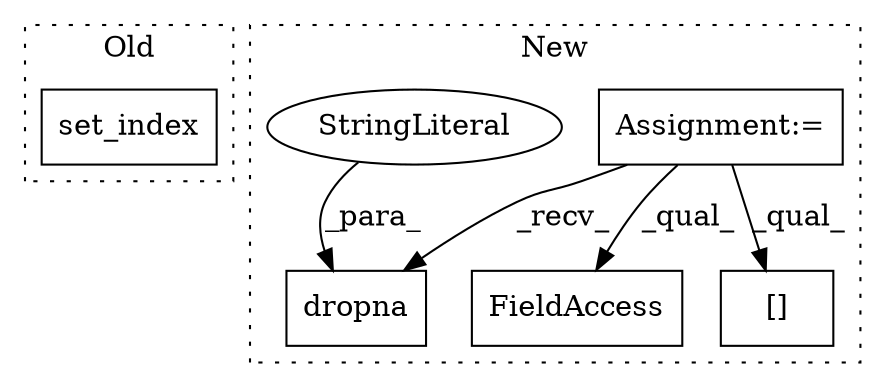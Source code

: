 digraph G {
subgraph cluster0 {
1 [label="set_index" a="32" s="7887,7930" l="10,1" shape="box"];
label = "Old";
style="dotted";
}
subgraph cluster1 {
2 [label="dropna" a="32" s="7252,7285" l="7,1" shape="box"];
3 [label="Assignment:=" a="7" s="5235" l="4" shape="box"];
4 [label="FieldAccess" a="22" s="8268" l="10" shape="box"];
5 [label="[]" a="2" s="8297,8315" l="9,1" shape="box"];
6 [label="StringLiteral" a="45" s="7261" l="5" shape="ellipse"];
label = "New";
style="dotted";
}
3 -> 2 [label="_recv_"];
3 -> 5 [label="_qual_"];
3 -> 4 [label="_qual_"];
6 -> 2 [label="_para_"];
}